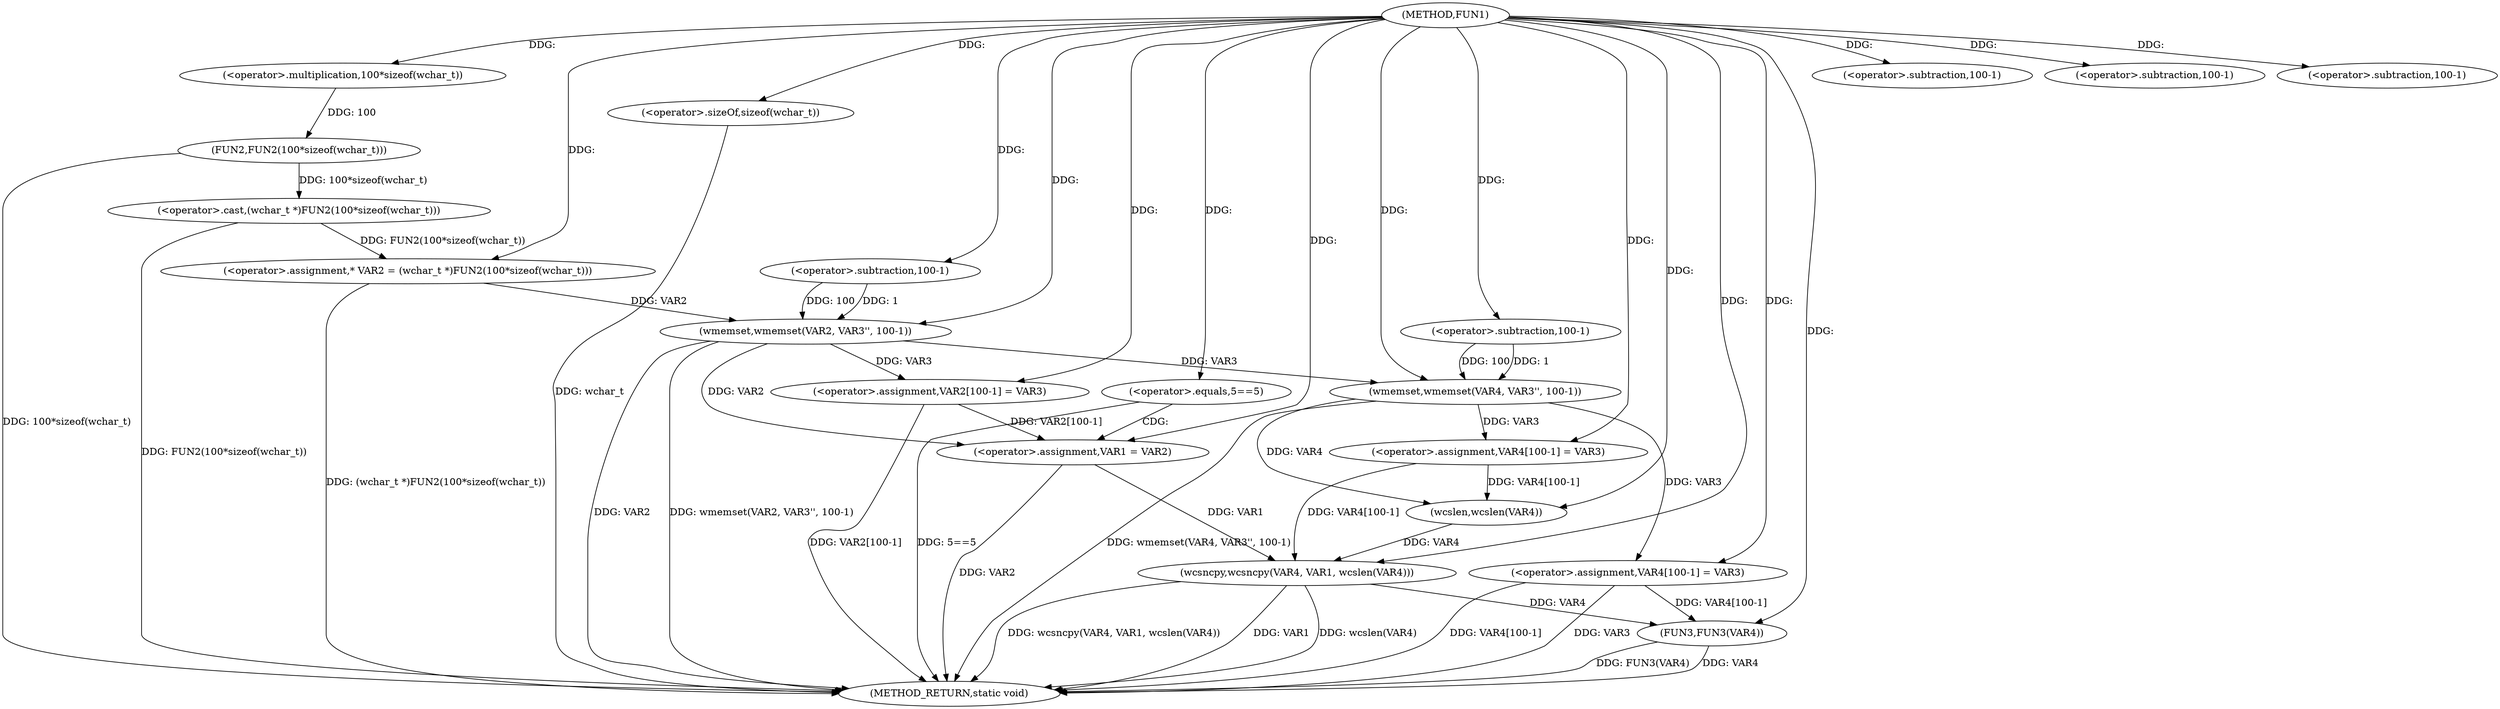 digraph FUN1 {  
"1000100" [label = "(METHOD,FUN1)" ]
"1000163" [label = "(METHOD_RETURN,static void)" ]
"1000104" [label = "(<operator>.assignment,* VAR2 = (wchar_t *)FUN2(100*sizeof(wchar_t)))" ]
"1000106" [label = "(<operator>.cast,(wchar_t *)FUN2(100*sizeof(wchar_t)))" ]
"1000108" [label = "(FUN2,FUN2(100*sizeof(wchar_t)))" ]
"1000109" [label = "(<operator>.multiplication,100*sizeof(wchar_t))" ]
"1000111" [label = "(<operator>.sizeOf,sizeof(wchar_t))" ]
"1000113" [label = "(wmemset,wmemset(VAR2, VAR3'', 100-1))" ]
"1000116" [label = "(<operator>.subtraction,100-1)" ]
"1000119" [label = "(<operator>.assignment,VAR2[100-1] = VAR3)" ]
"1000122" [label = "(<operator>.subtraction,100-1)" ]
"1000127" [label = "(<operator>.equals,5==5)" ]
"1000131" [label = "(<operator>.assignment,VAR1 = VAR2)" ]
"1000136" [label = "(wmemset,wmemset(VAR4, VAR3'', 100-1))" ]
"1000139" [label = "(<operator>.subtraction,100-1)" ]
"1000142" [label = "(<operator>.assignment,VAR4[100-1] = VAR3)" ]
"1000145" [label = "(<operator>.subtraction,100-1)" ]
"1000149" [label = "(wcsncpy,wcsncpy(VAR4, VAR1, wcslen(VAR4)))" ]
"1000152" [label = "(wcslen,wcslen(VAR4))" ]
"1000154" [label = "(<operator>.assignment,VAR4[100-1] = VAR3)" ]
"1000157" [label = "(<operator>.subtraction,100-1)" ]
"1000161" [label = "(FUN3,FUN3(VAR4))" ]
  "1000106" -> "1000163"  [ label = "DDG: FUN2(100*sizeof(wchar_t))"] 
  "1000149" -> "1000163"  [ label = "DDG: VAR1"] 
  "1000149" -> "1000163"  [ label = "DDG: wcslen(VAR4)"] 
  "1000154" -> "1000163"  [ label = "DDG: VAR4[100-1]"] 
  "1000149" -> "1000163"  [ label = "DDG: wcsncpy(VAR4, VAR1, wcslen(VAR4))"] 
  "1000127" -> "1000163"  [ label = "DDG: 5==5"] 
  "1000136" -> "1000163"  [ label = "DDG: wmemset(VAR4, VAR3'', 100-1)"] 
  "1000161" -> "1000163"  [ label = "DDG: VAR4"] 
  "1000113" -> "1000163"  [ label = "DDG: VAR2"] 
  "1000154" -> "1000163"  [ label = "DDG: VAR3"] 
  "1000131" -> "1000163"  [ label = "DDG: VAR2"] 
  "1000111" -> "1000163"  [ label = "DDG: wchar_t"] 
  "1000113" -> "1000163"  [ label = "DDG: wmemset(VAR2, VAR3'', 100-1)"] 
  "1000119" -> "1000163"  [ label = "DDG: VAR2[100-1]"] 
  "1000161" -> "1000163"  [ label = "DDG: FUN3(VAR4)"] 
  "1000104" -> "1000163"  [ label = "DDG: (wchar_t *)FUN2(100*sizeof(wchar_t))"] 
  "1000108" -> "1000163"  [ label = "DDG: 100*sizeof(wchar_t)"] 
  "1000106" -> "1000104"  [ label = "DDG: FUN2(100*sizeof(wchar_t))"] 
  "1000100" -> "1000104"  [ label = "DDG: "] 
  "1000108" -> "1000106"  [ label = "DDG: 100*sizeof(wchar_t)"] 
  "1000109" -> "1000108"  [ label = "DDG: 100"] 
  "1000100" -> "1000109"  [ label = "DDG: "] 
  "1000100" -> "1000111"  [ label = "DDG: "] 
  "1000104" -> "1000113"  [ label = "DDG: VAR2"] 
  "1000100" -> "1000113"  [ label = "DDG: "] 
  "1000116" -> "1000113"  [ label = "DDG: 100"] 
  "1000116" -> "1000113"  [ label = "DDG: 1"] 
  "1000100" -> "1000116"  [ label = "DDG: "] 
  "1000113" -> "1000119"  [ label = "DDG: VAR3"] 
  "1000100" -> "1000119"  [ label = "DDG: "] 
  "1000100" -> "1000122"  [ label = "DDG: "] 
  "1000100" -> "1000127"  [ label = "DDG: "] 
  "1000113" -> "1000131"  [ label = "DDG: VAR2"] 
  "1000119" -> "1000131"  [ label = "DDG: VAR2[100-1]"] 
  "1000100" -> "1000131"  [ label = "DDG: "] 
  "1000100" -> "1000136"  [ label = "DDG: "] 
  "1000113" -> "1000136"  [ label = "DDG: VAR3"] 
  "1000139" -> "1000136"  [ label = "DDG: 100"] 
  "1000139" -> "1000136"  [ label = "DDG: 1"] 
  "1000100" -> "1000139"  [ label = "DDG: "] 
  "1000136" -> "1000142"  [ label = "DDG: VAR3"] 
  "1000100" -> "1000142"  [ label = "DDG: "] 
  "1000100" -> "1000145"  [ label = "DDG: "] 
  "1000152" -> "1000149"  [ label = "DDG: VAR4"] 
  "1000142" -> "1000149"  [ label = "DDG: VAR4[100-1]"] 
  "1000100" -> "1000149"  [ label = "DDG: "] 
  "1000131" -> "1000149"  [ label = "DDG: VAR1"] 
  "1000142" -> "1000152"  [ label = "DDG: VAR4[100-1]"] 
  "1000136" -> "1000152"  [ label = "DDG: VAR4"] 
  "1000100" -> "1000152"  [ label = "DDG: "] 
  "1000100" -> "1000154"  [ label = "DDG: "] 
  "1000136" -> "1000154"  [ label = "DDG: VAR3"] 
  "1000100" -> "1000157"  [ label = "DDG: "] 
  "1000154" -> "1000161"  [ label = "DDG: VAR4[100-1]"] 
  "1000149" -> "1000161"  [ label = "DDG: VAR4"] 
  "1000100" -> "1000161"  [ label = "DDG: "] 
  "1000127" -> "1000131"  [ label = "CDG: "] 
}
